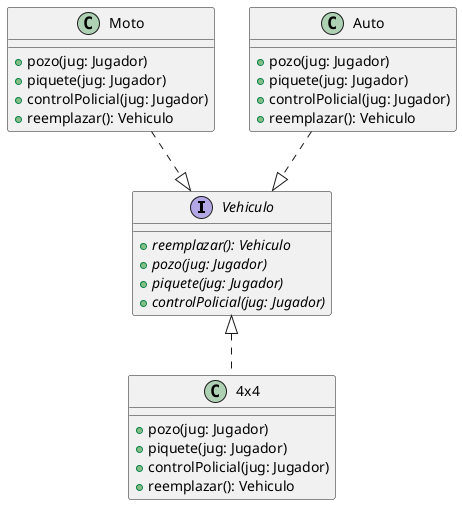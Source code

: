 
@startuml interface-vehiculo

interface Vehiculo {
    + {abstract} reemplazar(): Vehiculo
    + {abstract} pozo(jug: Jugador)
    + {abstract} piquete(jug: Jugador)
    + {abstract} controlPolicial(jug: Jugador)
}

class 4x4 { 
    + pozo(jug: Jugador)
    + piquete(jug: Jugador)
    + controlPolicial(jug: Jugador)
    + reemplazar(): Vehiculo
}

class Moto {
    + pozo(jug: Jugador)
    + piquete(jug: Jugador)
    + controlPolicial(jug: Jugador)
    + reemplazar(): Vehiculo
}

class Auto {
    + pozo(jug: Jugador)
    + piquete(jug: Jugador)
    + controlPolicial(jug: Jugador)
    + reemplazar(): Vehiculo
}

4x4 .up.|> Vehiculo
Auto ..|> Vehiculo
Moto ..|> Vehiculo

@enduml